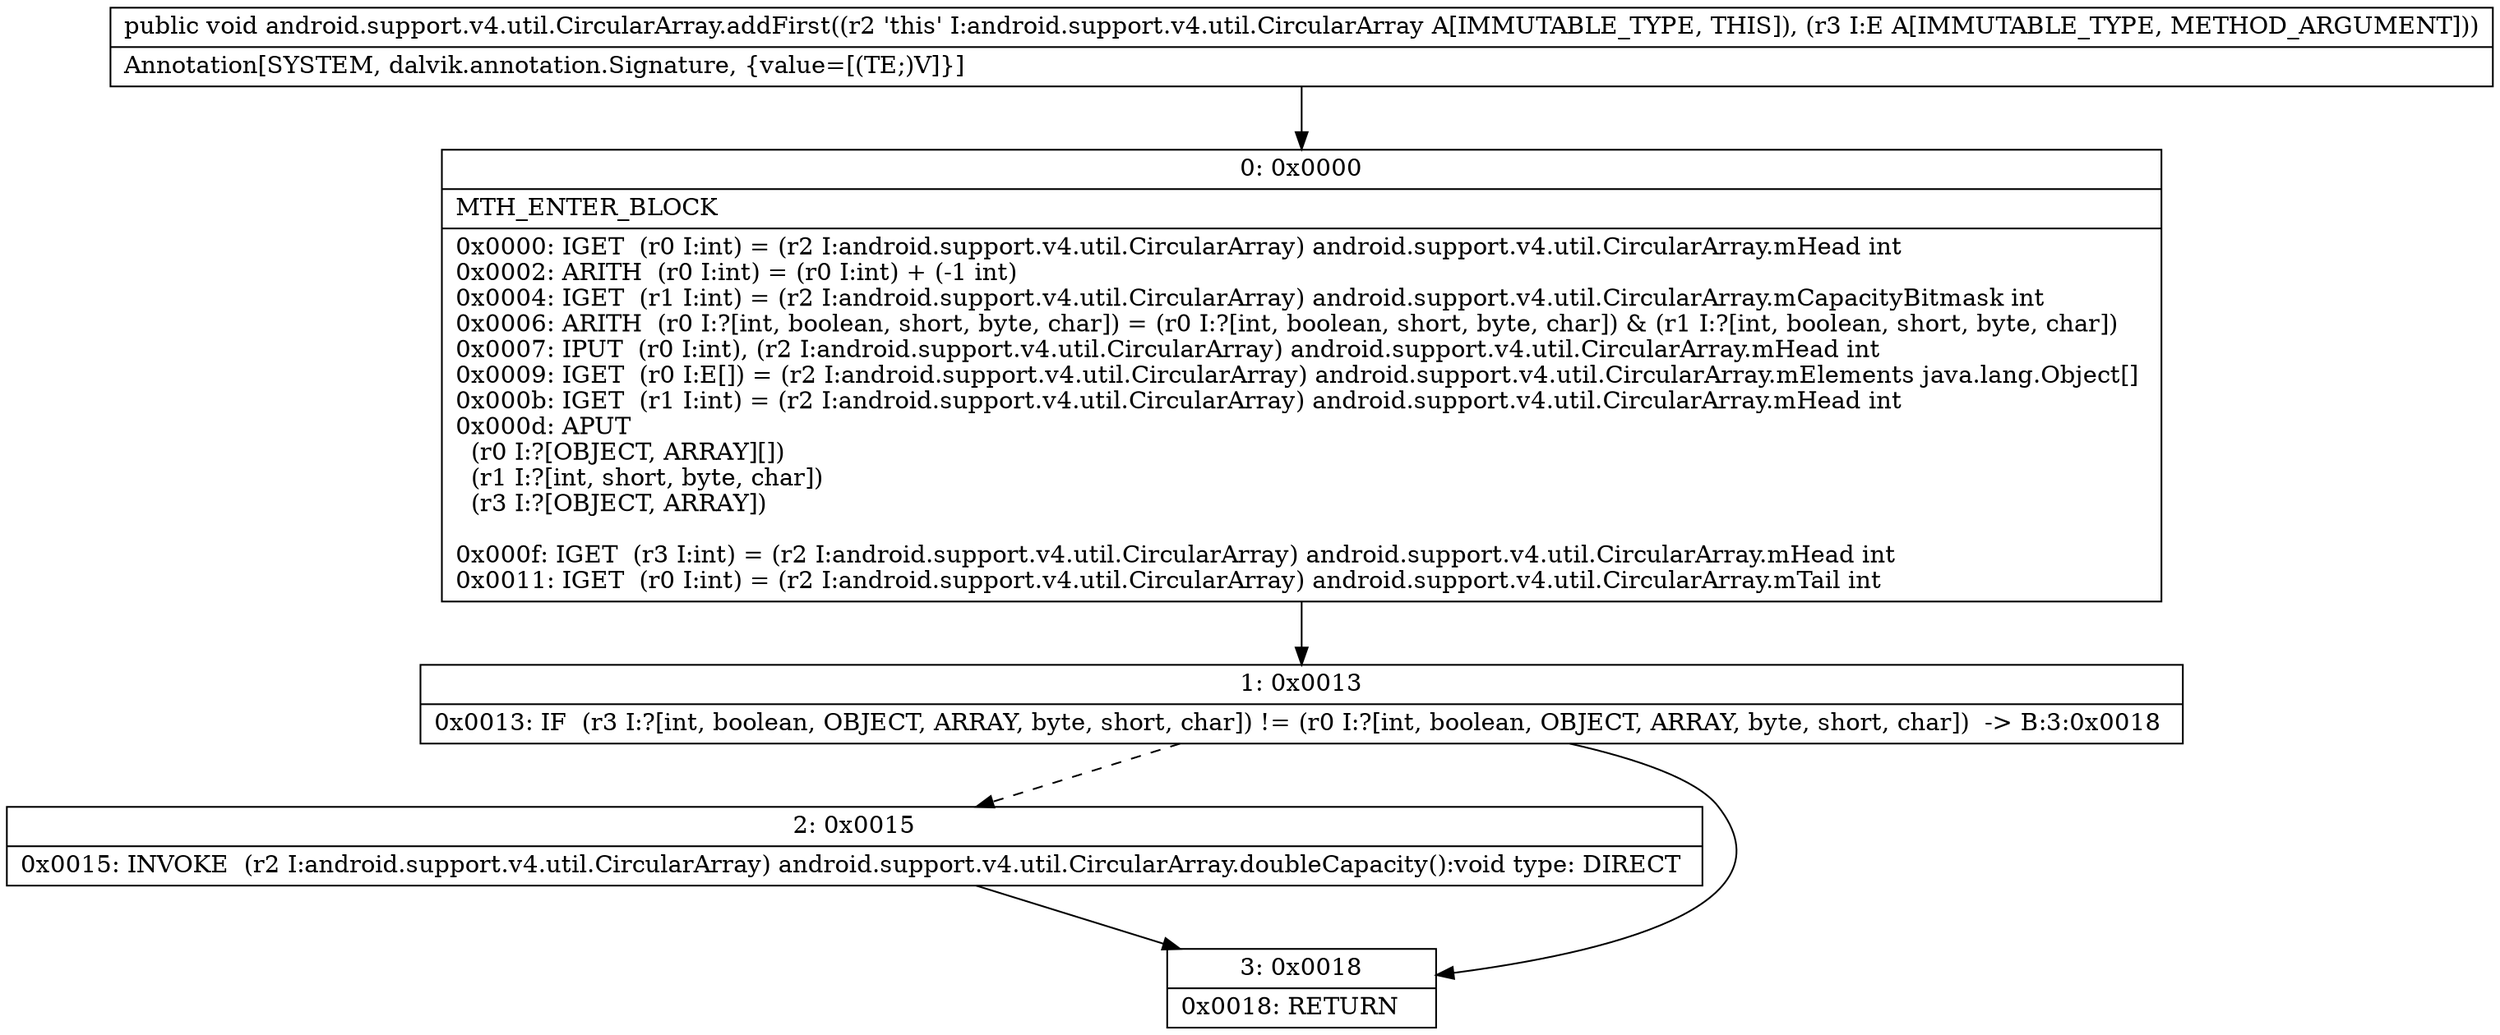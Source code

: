 digraph "CFG forandroid.support.v4.util.CircularArray.addFirst(Ljava\/lang\/Object;)V" {
Node_0 [shape=record,label="{0\:\ 0x0000|MTH_ENTER_BLOCK\l|0x0000: IGET  (r0 I:int) = (r2 I:android.support.v4.util.CircularArray) android.support.v4.util.CircularArray.mHead int \l0x0002: ARITH  (r0 I:int) = (r0 I:int) + (\-1 int) \l0x0004: IGET  (r1 I:int) = (r2 I:android.support.v4.util.CircularArray) android.support.v4.util.CircularArray.mCapacityBitmask int \l0x0006: ARITH  (r0 I:?[int, boolean, short, byte, char]) = (r0 I:?[int, boolean, short, byte, char]) & (r1 I:?[int, boolean, short, byte, char]) \l0x0007: IPUT  (r0 I:int), (r2 I:android.support.v4.util.CircularArray) android.support.v4.util.CircularArray.mHead int \l0x0009: IGET  (r0 I:E[]) = (r2 I:android.support.v4.util.CircularArray) android.support.v4.util.CircularArray.mElements java.lang.Object[] \l0x000b: IGET  (r1 I:int) = (r2 I:android.support.v4.util.CircularArray) android.support.v4.util.CircularArray.mHead int \l0x000d: APUT  \l  (r0 I:?[OBJECT, ARRAY][])\l  (r1 I:?[int, short, byte, char])\l  (r3 I:?[OBJECT, ARRAY])\l \l0x000f: IGET  (r3 I:int) = (r2 I:android.support.v4.util.CircularArray) android.support.v4.util.CircularArray.mHead int \l0x0011: IGET  (r0 I:int) = (r2 I:android.support.v4.util.CircularArray) android.support.v4.util.CircularArray.mTail int \l}"];
Node_1 [shape=record,label="{1\:\ 0x0013|0x0013: IF  (r3 I:?[int, boolean, OBJECT, ARRAY, byte, short, char]) != (r0 I:?[int, boolean, OBJECT, ARRAY, byte, short, char])  \-\> B:3:0x0018 \l}"];
Node_2 [shape=record,label="{2\:\ 0x0015|0x0015: INVOKE  (r2 I:android.support.v4.util.CircularArray) android.support.v4.util.CircularArray.doubleCapacity():void type: DIRECT \l}"];
Node_3 [shape=record,label="{3\:\ 0x0018|0x0018: RETURN   \l}"];
MethodNode[shape=record,label="{public void android.support.v4.util.CircularArray.addFirst((r2 'this' I:android.support.v4.util.CircularArray A[IMMUTABLE_TYPE, THIS]), (r3 I:E A[IMMUTABLE_TYPE, METHOD_ARGUMENT]))  | Annotation[SYSTEM, dalvik.annotation.Signature, \{value=[(TE;)V]\}]\l}"];
MethodNode -> Node_0;
Node_0 -> Node_1;
Node_1 -> Node_2[style=dashed];
Node_1 -> Node_3;
Node_2 -> Node_3;
}

